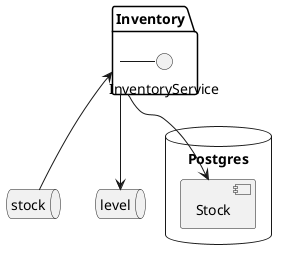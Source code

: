 @startuml

database "Postgres" as postgres {
  [Stock]
}

queue stock

queue level

package "Inventory" {
  InventoryService - [Inventory]
}

[Inventory] --> [Stock]
[Inventory] <-- [stock]
[Inventory] --> [level]

@enduml